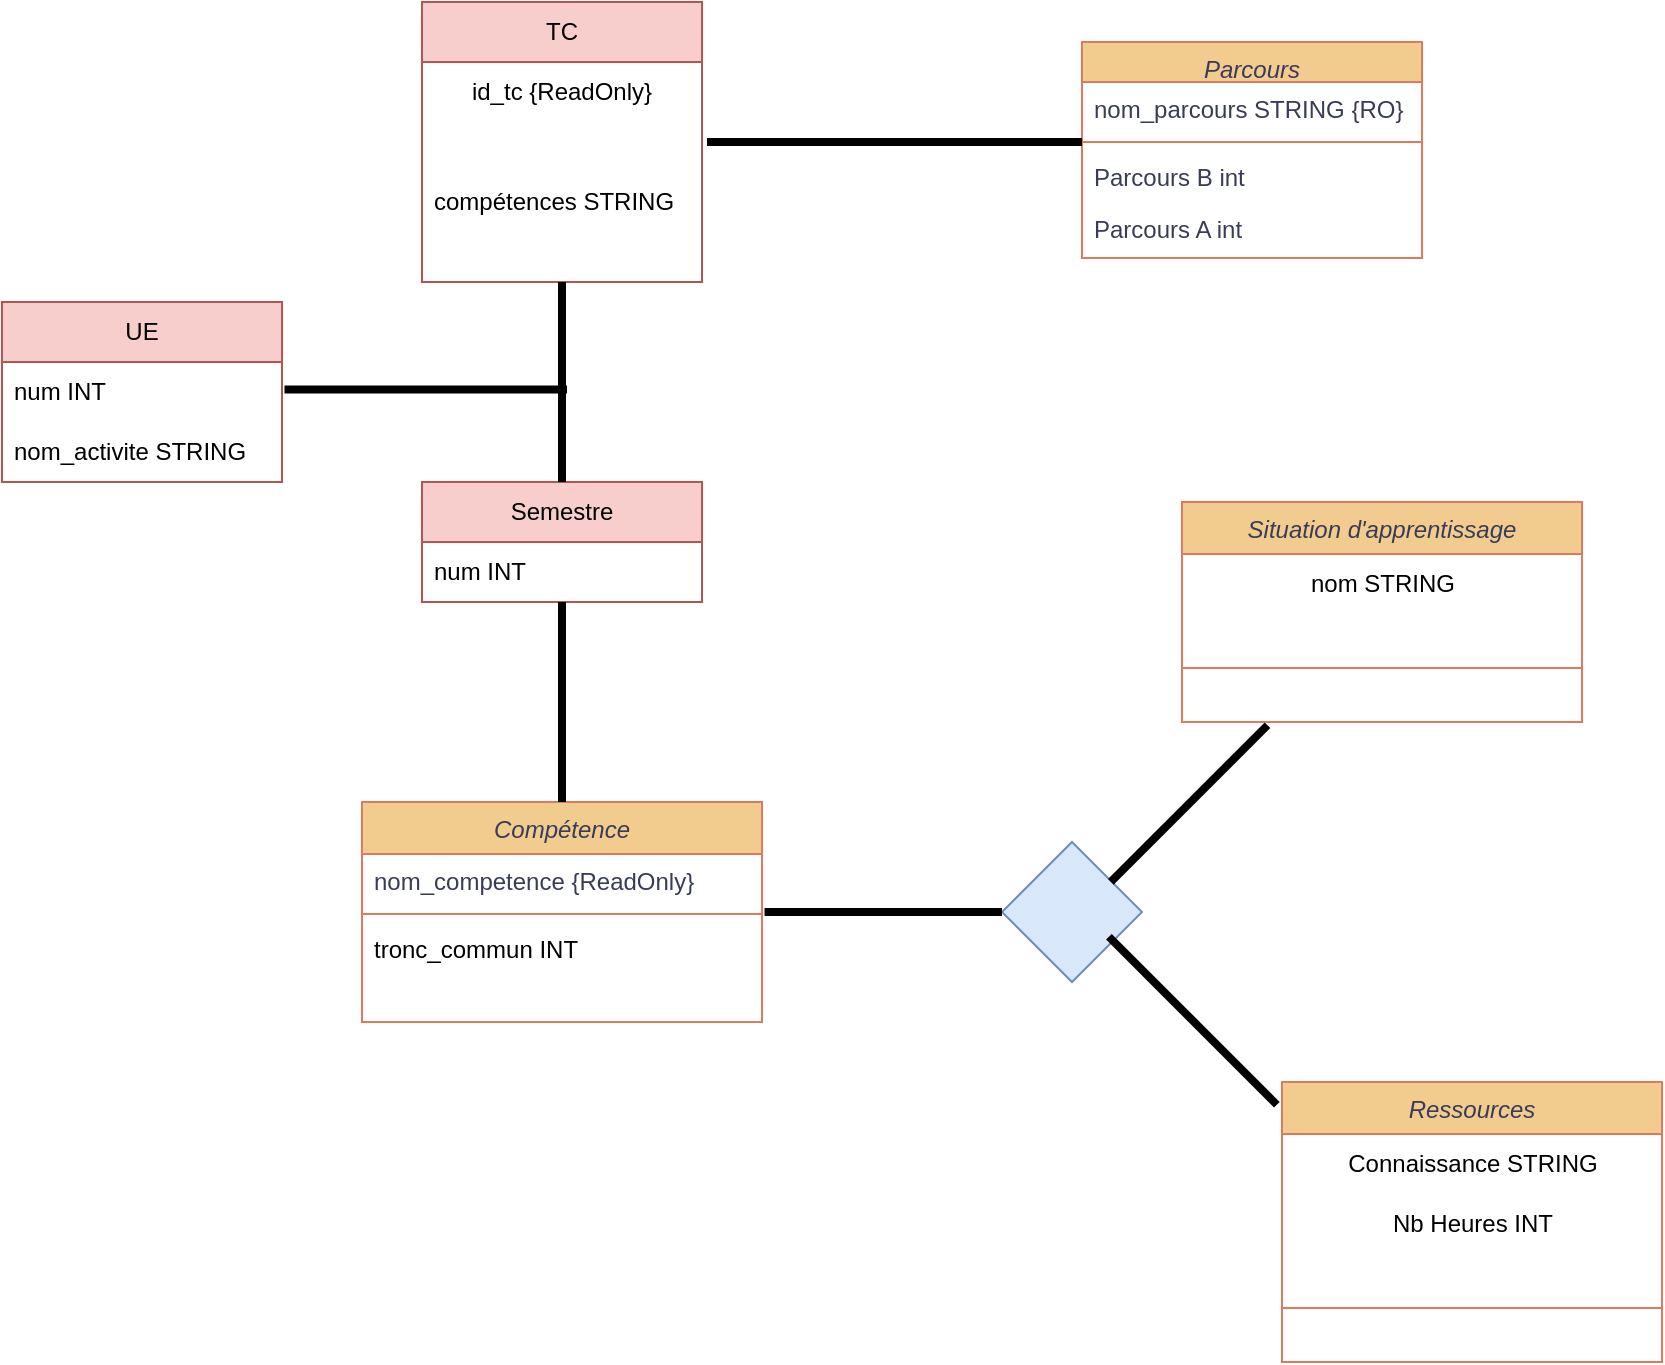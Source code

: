 <mxfile version="22.1.9" type="github">
  <diagram id="C5RBs43oDa-KdzZeNtuy" name="Page-1">
    <mxGraphModel dx="1066" dy="1217" grid="1" gridSize="10" guides="1" tooltips="1" connect="1" arrows="1" fold="1" page="0" pageScale="1" pageWidth="1654" pageHeight="2336" math="0" shadow="0">
      <root>
        <mxCell id="WIyWlLk6GJQsqaUBKTNV-0" />
        <mxCell id="WIyWlLk6GJQsqaUBKTNV-1" parent="WIyWlLk6GJQsqaUBKTNV-0" />
        <mxCell id="zkfFHV4jXpPFQw0GAbJ--0" value="Parcours" style="swimlane;fontStyle=2;align=center;verticalAlign=top;childLayout=stackLayout;horizontal=1;startSize=20;horizontalStack=0;resizeParent=1;resizeLast=0;collapsible=1;marginBottom=0;rounded=0;shadow=0;strokeWidth=1;labelBackgroundColor=none;fillColor=#F2CC8F;strokeColor=#E07A5F;fontColor=#393C56;" parent="WIyWlLk6GJQsqaUBKTNV-1" vertex="1">
          <mxGeometry x="1040" y="-130" width="170" height="108" as="geometry">
            <mxRectangle x="230" y="140" width="160" height="26" as="alternateBounds" />
          </mxGeometry>
        </mxCell>
        <mxCell id="zkfFHV4jXpPFQw0GAbJ--1" value="nom_parcours STRING {RO}" style="text;align=left;verticalAlign=top;spacingLeft=4;spacingRight=4;overflow=hidden;rotatable=0;points=[[0,0.5],[1,0.5]];portConstraint=eastwest;labelBackgroundColor=none;fontColor=#393C56;" parent="zkfFHV4jXpPFQw0GAbJ--0" vertex="1">
          <mxGeometry y="20" width="170" height="26" as="geometry" />
        </mxCell>
        <mxCell id="zkfFHV4jXpPFQw0GAbJ--4" value="" style="line;html=1;strokeWidth=1;align=left;verticalAlign=middle;spacingTop=-1;spacingLeft=3;spacingRight=3;rotatable=0;labelPosition=right;points=[];portConstraint=eastwest;labelBackgroundColor=none;fillColor=#F2CC8F;strokeColor=#E07A5F;fontColor=#393C56;" parent="zkfFHV4jXpPFQw0GAbJ--0" vertex="1">
          <mxGeometry y="46" width="170" height="8" as="geometry" />
        </mxCell>
        <mxCell id="8M17LlqYwC-zjmOERKzj-5" value="Parcours B int" style="text;align=left;verticalAlign=top;spacingLeft=4;spacingRight=4;overflow=hidden;rotatable=0;points=[[0,0.5],[1,0.5]];portConstraint=eastwest;labelBackgroundColor=none;fontColor=#393C56;" vertex="1" parent="zkfFHV4jXpPFQw0GAbJ--0">
          <mxGeometry y="54" width="170" height="26" as="geometry" />
        </mxCell>
        <mxCell id="8M17LlqYwC-zjmOERKzj-4" value="Parcours A int" style="text;align=left;verticalAlign=top;spacingLeft=4;spacingRight=4;overflow=hidden;rotatable=0;points=[[0,0.5],[1,0.5]];portConstraint=eastwest;labelBackgroundColor=none;fontColor=#393C56;" vertex="1" parent="zkfFHV4jXpPFQw0GAbJ--0">
          <mxGeometry y="80" width="170" height="26" as="geometry" />
        </mxCell>
        <mxCell id="f_c0-sMYUy5ZmHDfD9uq-3" value="Compétence" style="swimlane;fontStyle=2;align=center;verticalAlign=top;childLayout=stackLayout;horizontal=1;startSize=26;horizontalStack=0;resizeParent=1;resizeLast=0;collapsible=1;marginBottom=0;rounded=0;shadow=0;strokeWidth=1;labelBackgroundColor=none;fillColor=#F2CC8F;strokeColor=#E07A5F;fontColor=#393C56;" parent="WIyWlLk6GJQsqaUBKTNV-1" vertex="1">
          <mxGeometry x="680" y="250" width="200" height="110" as="geometry">
            <mxRectangle x="230" y="140" width="160" height="26" as="alternateBounds" />
          </mxGeometry>
        </mxCell>
        <mxCell id="f_c0-sMYUy5ZmHDfD9uq-4" value="nom_competence {ReadOnly}" style="text;align=left;verticalAlign=top;spacingLeft=4;spacingRight=4;overflow=hidden;rotatable=0;points=[[0,0.5],[1,0.5]];portConstraint=eastwest;labelBackgroundColor=none;fontColor=#393C56;" parent="f_c0-sMYUy5ZmHDfD9uq-3" vertex="1">
          <mxGeometry y="26" width="200" height="26" as="geometry" />
        </mxCell>
        <mxCell id="f_c0-sMYUy5ZmHDfD9uq-5" value="" style="line;html=1;strokeWidth=1;align=left;verticalAlign=middle;spacingTop=-1;spacingLeft=3;spacingRight=3;rotatable=0;labelPosition=right;points=[];portConstraint=eastwest;labelBackgroundColor=none;fillColor=#F2CC8F;strokeColor=#E07A5F;fontColor=#393C56;" parent="f_c0-sMYUy5ZmHDfD9uq-3" vertex="1">
          <mxGeometry y="52" width="200" height="8" as="geometry" />
        </mxCell>
        <mxCell id="XT5z9Ap0meFdqF8gmcxT-1" value="tronc_commun INT" style="text;strokeColor=none;fillColor=none;align=left;verticalAlign=top;spacingLeft=4;spacingRight=4;overflow=hidden;rotatable=0;points=[[0,0.5],[1,0.5]];portConstraint=eastwest;whiteSpace=wrap;html=1;" parent="f_c0-sMYUy5ZmHDfD9uq-3" vertex="1">
          <mxGeometry y="60" width="200" height="50" as="geometry" />
        </mxCell>
        <mxCell id="KBVM3nmUXnN4ifVu5KBE-0" value="UE" style="swimlane;fontStyle=0;childLayout=stackLayout;horizontal=1;startSize=30;horizontalStack=0;resizeParent=1;resizeParentMax=0;resizeLast=0;collapsible=1;marginBottom=0;whiteSpace=wrap;html=1;fillColor=#f8cecc;strokeColor=#b85450;" parent="WIyWlLk6GJQsqaUBKTNV-1" vertex="1">
          <mxGeometry x="500" width="140" height="90" as="geometry" />
        </mxCell>
        <mxCell id="KBVM3nmUXnN4ifVu5KBE-1" value="num INT" style="text;strokeColor=none;fillColor=none;align=left;verticalAlign=middle;spacingLeft=4;spacingRight=4;overflow=hidden;points=[[0,0.5],[1,0.5]];portConstraint=eastwest;rotatable=0;whiteSpace=wrap;html=1;" parent="KBVM3nmUXnN4ifVu5KBE-0" vertex="1">
          <mxGeometry y="30" width="140" height="30" as="geometry" />
        </mxCell>
        <mxCell id="KBVM3nmUXnN4ifVu5KBE-2" value="nom_activite STRING" style="text;strokeColor=none;fillColor=none;align=left;verticalAlign=middle;spacingLeft=4;spacingRight=4;overflow=hidden;points=[[0,0.5],[1,0.5]];portConstraint=eastwest;rotatable=0;whiteSpace=wrap;html=1;" parent="KBVM3nmUXnN4ifVu5KBE-0" vertex="1">
          <mxGeometry y="60" width="140" height="30" as="geometry" />
        </mxCell>
        <mxCell id="NuNJrnGVvYwrWGTykR2T-2" value="TC" style="swimlane;fontStyle=0;childLayout=stackLayout;horizontal=1;startSize=30;horizontalStack=0;resizeParent=1;resizeParentMax=0;resizeLast=0;collapsible=1;marginBottom=0;whiteSpace=wrap;html=1;fillColor=#f8cecc;strokeColor=#b85450;" parent="WIyWlLk6GJQsqaUBKTNV-1" vertex="1">
          <mxGeometry x="710" y="-150" width="140" height="140" as="geometry" />
        </mxCell>
        <mxCell id="NuNJrnGVvYwrWGTykR2T-7" value="&lt;div&gt;id_tc {ReadOnly}&lt;br&gt;&lt;/div&gt;" style="text;html=1;strokeColor=none;fillColor=none;align=center;verticalAlign=middle;whiteSpace=wrap;rounded=0;" parent="NuNJrnGVvYwrWGTykR2T-2" vertex="1">
          <mxGeometry y="30" width="140" height="30" as="geometry" />
        </mxCell>
        <mxCell id="NuNJrnGVvYwrWGTykR2T-4" value="compétences STRING" style="text;strokeColor=none;fillColor=none;align=left;verticalAlign=middle;spacingLeft=4;spacingRight=4;overflow=hidden;points=[[0,0.5],[1,0.5]];portConstraint=eastwest;rotatable=0;whiteSpace=wrap;html=1;" parent="NuNJrnGVvYwrWGTykR2T-2" vertex="1">
          <mxGeometry y="60" width="140" height="80" as="geometry" />
        </mxCell>
        <mxCell id="SGoKSiVL3GrMau2R0alK-0" value="Semestre" style="swimlane;fontStyle=0;childLayout=stackLayout;horizontal=1;startSize=30;horizontalStack=0;resizeParent=1;resizeParentMax=0;resizeLast=0;collapsible=1;marginBottom=0;whiteSpace=wrap;html=1;fillColor=#f8cecc;strokeColor=#b85450;" parent="WIyWlLk6GJQsqaUBKTNV-1" vertex="1">
          <mxGeometry x="710" y="90" width="140" height="60" as="geometry" />
        </mxCell>
        <mxCell id="SGoKSiVL3GrMau2R0alK-1" value="num INT" style="text;strokeColor=none;fillColor=none;align=left;verticalAlign=middle;spacingLeft=4;spacingRight=4;overflow=hidden;points=[[0,0.5],[1,0.5]];portConstraint=eastwest;rotatable=0;whiteSpace=wrap;html=1;" parent="SGoKSiVL3GrMau2R0alK-0" vertex="1">
          <mxGeometry y="30" width="140" height="30" as="geometry" />
        </mxCell>
        <mxCell id="8M17LlqYwC-zjmOERKzj-7" value="" style="line;strokeWidth=4;direction=south;html=1;perimeter=backbonePerimeter;points=[];outlineConnect=0;" vertex="1" parent="WIyWlLk6GJQsqaUBKTNV-1">
          <mxGeometry x="775" y="150" width="10" height="100" as="geometry" />
        </mxCell>
        <mxCell id="8M17LlqYwC-zjmOERKzj-8" value="" style="line;strokeWidth=4;direction=south;html=1;perimeter=backbonePerimeter;points=[];outlineConnect=0;" vertex="1" parent="WIyWlLk6GJQsqaUBKTNV-1">
          <mxGeometry x="775" y="-10" width="10" height="100" as="geometry" />
        </mxCell>
        <mxCell id="8M17LlqYwC-zjmOERKzj-9" value="" style="line;strokeWidth=4;direction=south;html=1;perimeter=backbonePerimeter;points=[];outlineConnect=0;rotation=-90;" vertex="1" parent="WIyWlLk6GJQsqaUBKTNV-1">
          <mxGeometry x="941.25" y="-173.75" width="10" height="187.5" as="geometry" />
        </mxCell>
        <mxCell id="8M17LlqYwC-zjmOERKzj-11" value="Ressources" style="swimlane;fontStyle=2;align=center;verticalAlign=top;childLayout=stackLayout;horizontal=1;startSize=26;horizontalStack=0;resizeParent=1;resizeLast=0;collapsible=1;marginBottom=0;rounded=0;shadow=0;strokeWidth=1;labelBackgroundColor=none;fillColor=#F2CC8F;strokeColor=#E07A5F;fontColor=#393C56;" vertex="1" parent="WIyWlLk6GJQsqaUBKTNV-1">
          <mxGeometry x="1140" y="390" width="190" height="140" as="geometry">
            <mxRectangle x="230" y="140" width="160" height="26" as="alternateBounds" />
          </mxGeometry>
        </mxCell>
        <mxCell id="8M17LlqYwC-zjmOERKzj-21" value="Connaissance STRING" style="text;html=1;align=center;verticalAlign=middle;resizable=0;points=[];autosize=1;strokeColor=none;fillColor=none;" vertex="1" parent="8M17LlqYwC-zjmOERKzj-11">
          <mxGeometry y="26" width="190" height="30" as="geometry" />
        </mxCell>
        <mxCell id="8M17LlqYwC-zjmOERKzj-24" value="Nb Heures INT" style="text;html=1;align=center;verticalAlign=middle;resizable=0;points=[];autosize=1;strokeColor=none;fillColor=none;" vertex="1" parent="8M17LlqYwC-zjmOERKzj-11">
          <mxGeometry y="56" width="190" height="30" as="geometry" />
        </mxCell>
        <mxCell id="8M17LlqYwC-zjmOERKzj-12" value="" style="line;html=1;strokeWidth=1;align=left;verticalAlign=middle;spacingTop=-1;spacingLeft=3;spacingRight=3;rotatable=0;labelPosition=right;points=[];portConstraint=eastwest;labelBackgroundColor=none;fillColor=#F2CC8F;strokeColor=#E07A5F;fontColor=#393C56;" vertex="1" parent="8M17LlqYwC-zjmOERKzj-11">
          <mxGeometry y="86" width="190" height="54" as="geometry" />
        </mxCell>
        <mxCell id="8M17LlqYwC-zjmOERKzj-15" value="" style="line;strokeWidth=4;direction=south;html=1;perimeter=backbonePerimeter;points=[];outlineConnect=0;rotation=-90;" vertex="1" parent="WIyWlLk6GJQsqaUBKTNV-1">
          <mxGeometry x="706.88" y="-26.87" width="10" height="141.25" as="geometry" />
        </mxCell>
        <mxCell id="8M17LlqYwC-zjmOERKzj-16" value="Situation d&#39;apprentissage" style="swimlane;fontStyle=2;align=center;verticalAlign=top;childLayout=stackLayout;horizontal=1;startSize=26;horizontalStack=0;resizeParent=1;resizeLast=0;collapsible=1;marginBottom=0;rounded=0;shadow=0;strokeWidth=1;labelBackgroundColor=none;fillColor=#F2CC8F;strokeColor=#E07A5F;fontColor=#393C56;" vertex="1" parent="WIyWlLk6GJQsqaUBKTNV-1">
          <mxGeometry x="1090" y="100" width="200" height="110" as="geometry">
            <mxRectangle x="230" y="140" width="160" height="26" as="alternateBounds" />
          </mxGeometry>
        </mxCell>
        <mxCell id="8M17LlqYwC-zjmOERKzj-23" value="nom STRING" style="text;html=1;align=center;verticalAlign=middle;resizable=0;points=[];autosize=1;strokeColor=none;fillColor=none;" vertex="1" parent="8M17LlqYwC-zjmOERKzj-16">
          <mxGeometry y="26" width="200" height="30" as="geometry" />
        </mxCell>
        <mxCell id="8M17LlqYwC-zjmOERKzj-17" value="" style="line;html=1;strokeWidth=1;align=left;verticalAlign=middle;spacingTop=-1;spacingLeft=3;spacingRight=3;rotatable=0;labelPosition=right;points=[];portConstraint=eastwest;labelBackgroundColor=none;fillColor=#F2CC8F;strokeColor=#E07A5F;fontColor=#393C56;" vertex="1" parent="8M17LlqYwC-zjmOERKzj-16">
          <mxGeometry y="56" width="200" height="54" as="geometry" />
        </mxCell>
        <mxCell id="8M17LlqYwC-zjmOERKzj-18" value="" style="rhombus;whiteSpace=wrap;html=1;fillColor=#dae8fc;strokeColor=#6c8ebf;" vertex="1" parent="WIyWlLk6GJQsqaUBKTNV-1">
          <mxGeometry x="1000" y="270" width="70" height="70" as="geometry" />
        </mxCell>
        <mxCell id="8M17LlqYwC-zjmOERKzj-19" value="" style="line;strokeWidth=4;direction=south;html=1;perimeter=backbonePerimeter;points=[];outlineConnect=0;rotation=-90;" vertex="1" parent="WIyWlLk6GJQsqaUBKTNV-1">
          <mxGeometry x="935.63" y="245.63" width="10" height="118.75" as="geometry" />
        </mxCell>
        <mxCell id="8M17LlqYwC-zjmOERKzj-20" value="" style="line;strokeWidth=4;direction=south;html=1;perimeter=backbonePerimeter;points=[];outlineConnect=0;rotation=-135;" vertex="1" parent="WIyWlLk6GJQsqaUBKTNV-1">
          <mxGeometry x="1088.58" y="195.4" width="10" height="110.78" as="geometry" />
        </mxCell>
        <mxCell id="8M17LlqYwC-zjmOERKzj-22" value="" style="line;strokeWidth=4;direction=south;html=1;perimeter=backbonePerimeter;points=[];outlineConnect=0;rotation=-45;" vertex="1" parent="WIyWlLk6GJQsqaUBKTNV-1">
          <mxGeometry x="1090.44" y="300" width="10" height="118.75" as="geometry" />
        </mxCell>
      </root>
    </mxGraphModel>
  </diagram>
</mxfile>
